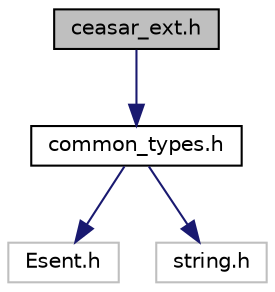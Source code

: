 digraph "ceasar_ext.h"
{
 // INTERACTIVE_SVG=YES
 // LATEX_PDF_SIZE
  edge [fontname="Helvetica",fontsize="10",labelfontname="Helvetica",labelfontsize="10"];
  node [fontname="Helvetica",fontsize="10",shape=record];
  Node1 [label="ceasar_ext.h",height=0.2,width=0.4,color="black", fillcolor="grey75", style="filled", fontcolor="black",tooltip="All exposed functions and types to be used by someone who wants to call the Ceasar lib/program."];
  Node1 -> Node2 [color="midnightblue",fontsize="10",style="solid",fontname="Helvetica"];
  Node2 [label="common_types.h",height=0.2,width=0.4,color="black", fillcolor="white", style="filled",URL="$common__types_8h.html",tooltip="All common hardcoded data, types, and constants."];
  Node2 -> Node3 [color="midnightblue",fontsize="10",style="solid",fontname="Helvetica"];
  Node3 [label="Esent.h",height=0.2,width=0.4,color="grey75", fillcolor="white", style="filled",tooltip=" "];
  Node2 -> Node4 [color="midnightblue",fontsize="10",style="solid",fontname="Helvetica"];
  Node4 [label="string.h",height=0.2,width=0.4,color="grey75", fillcolor="white", style="filled",tooltip=" "];
}
